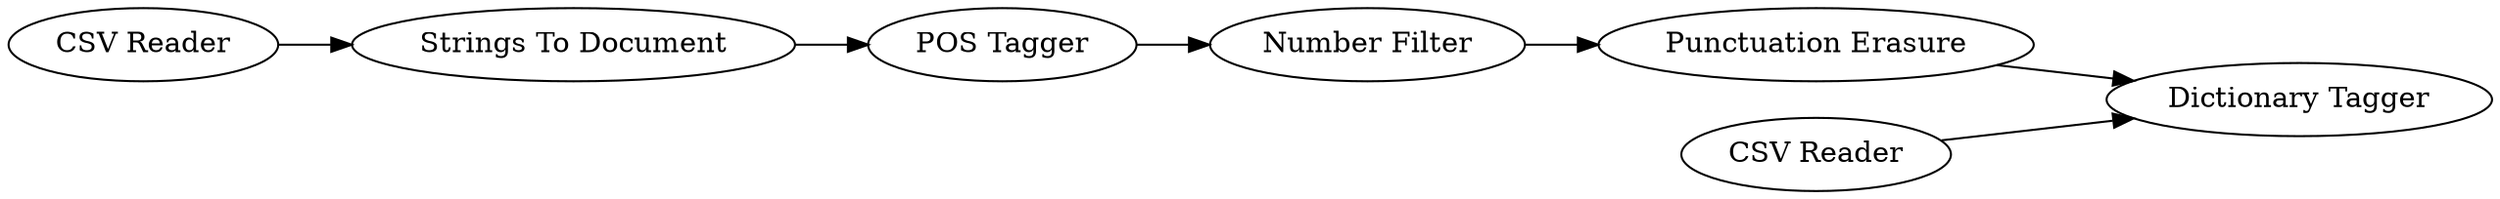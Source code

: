 digraph {
	1 [label="CSV Reader"]
	2 [label="Strings To Document"]
	4 [label="POS Tagger"]
	6 [label="CSV Reader"]
	8 [label="Number Filter"]
	9 [label="Punctuation Erasure"]
	10 [label="Dictionary Tagger"]
	1 -> 2
	2 -> 4
	4 -> 8
	6 -> 10
	8 -> 9
	9 -> 10
	rankdir=LR
}
